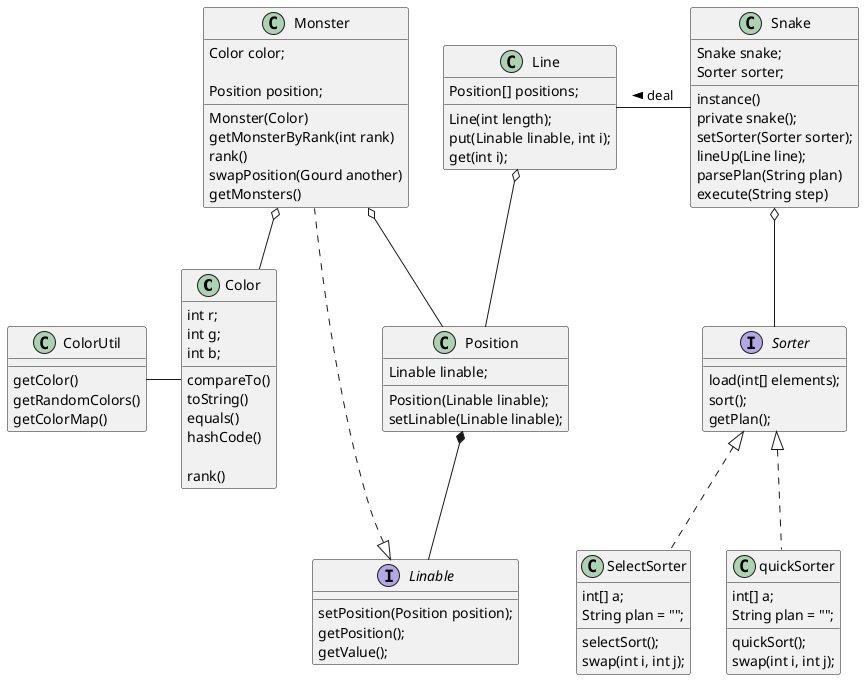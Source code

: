 @startuml
class Color{
    int r;
    int g;
    int b;
    compareTo()
    toString()
    equals()
    hashCode()

    rank()
}
class ColorUtil{
    getColor()
    getRandomColors()
    getColorMap()
}
ColorUtil - Color
interface Sorter {

    load(int[] elements);
    sort();
    getPlan();
    
}
class SelectSorter implements Sorter {
    int[] a;
    String plan = "";
    selectSort();
    swap(int i, int j);
}
class quickSorter implements Sorter {
    int[] a;
    String plan = "";
    quickSort();
    swap(int i, int j);
}
interface Linable {
    setPosition(Position position);
    getPosition();
    getValue();
}
class Position {
    Linable linable;
    Position(Linable linable);
    setLinable(Linable linable);
}
class Line {
    Position[] positions;
    
    Line(int length);
    put(Linable linable, int i);
    get(int i);
}
Line o-- Position
class Monster implements Linable {

    Color color;
    
    Position position;

    Monster(Color)
    getMonsterByRank(int rank)
    rank()
    swapPosition(Gourd another)
    
    getMonsters()
}
Monster o-- Position
Monster o-- Color
Position *-- Linable
class Snake {

    Snake snake;
    Sorter sorter;
    instance()
    private snake();
    setSorter(Sorter sorter);
    lineUp(Line line);
    parsePlan(String plan)
    execute(String step)
}
Snake o-- Sorter
Line - Snake: deal <
@enduml